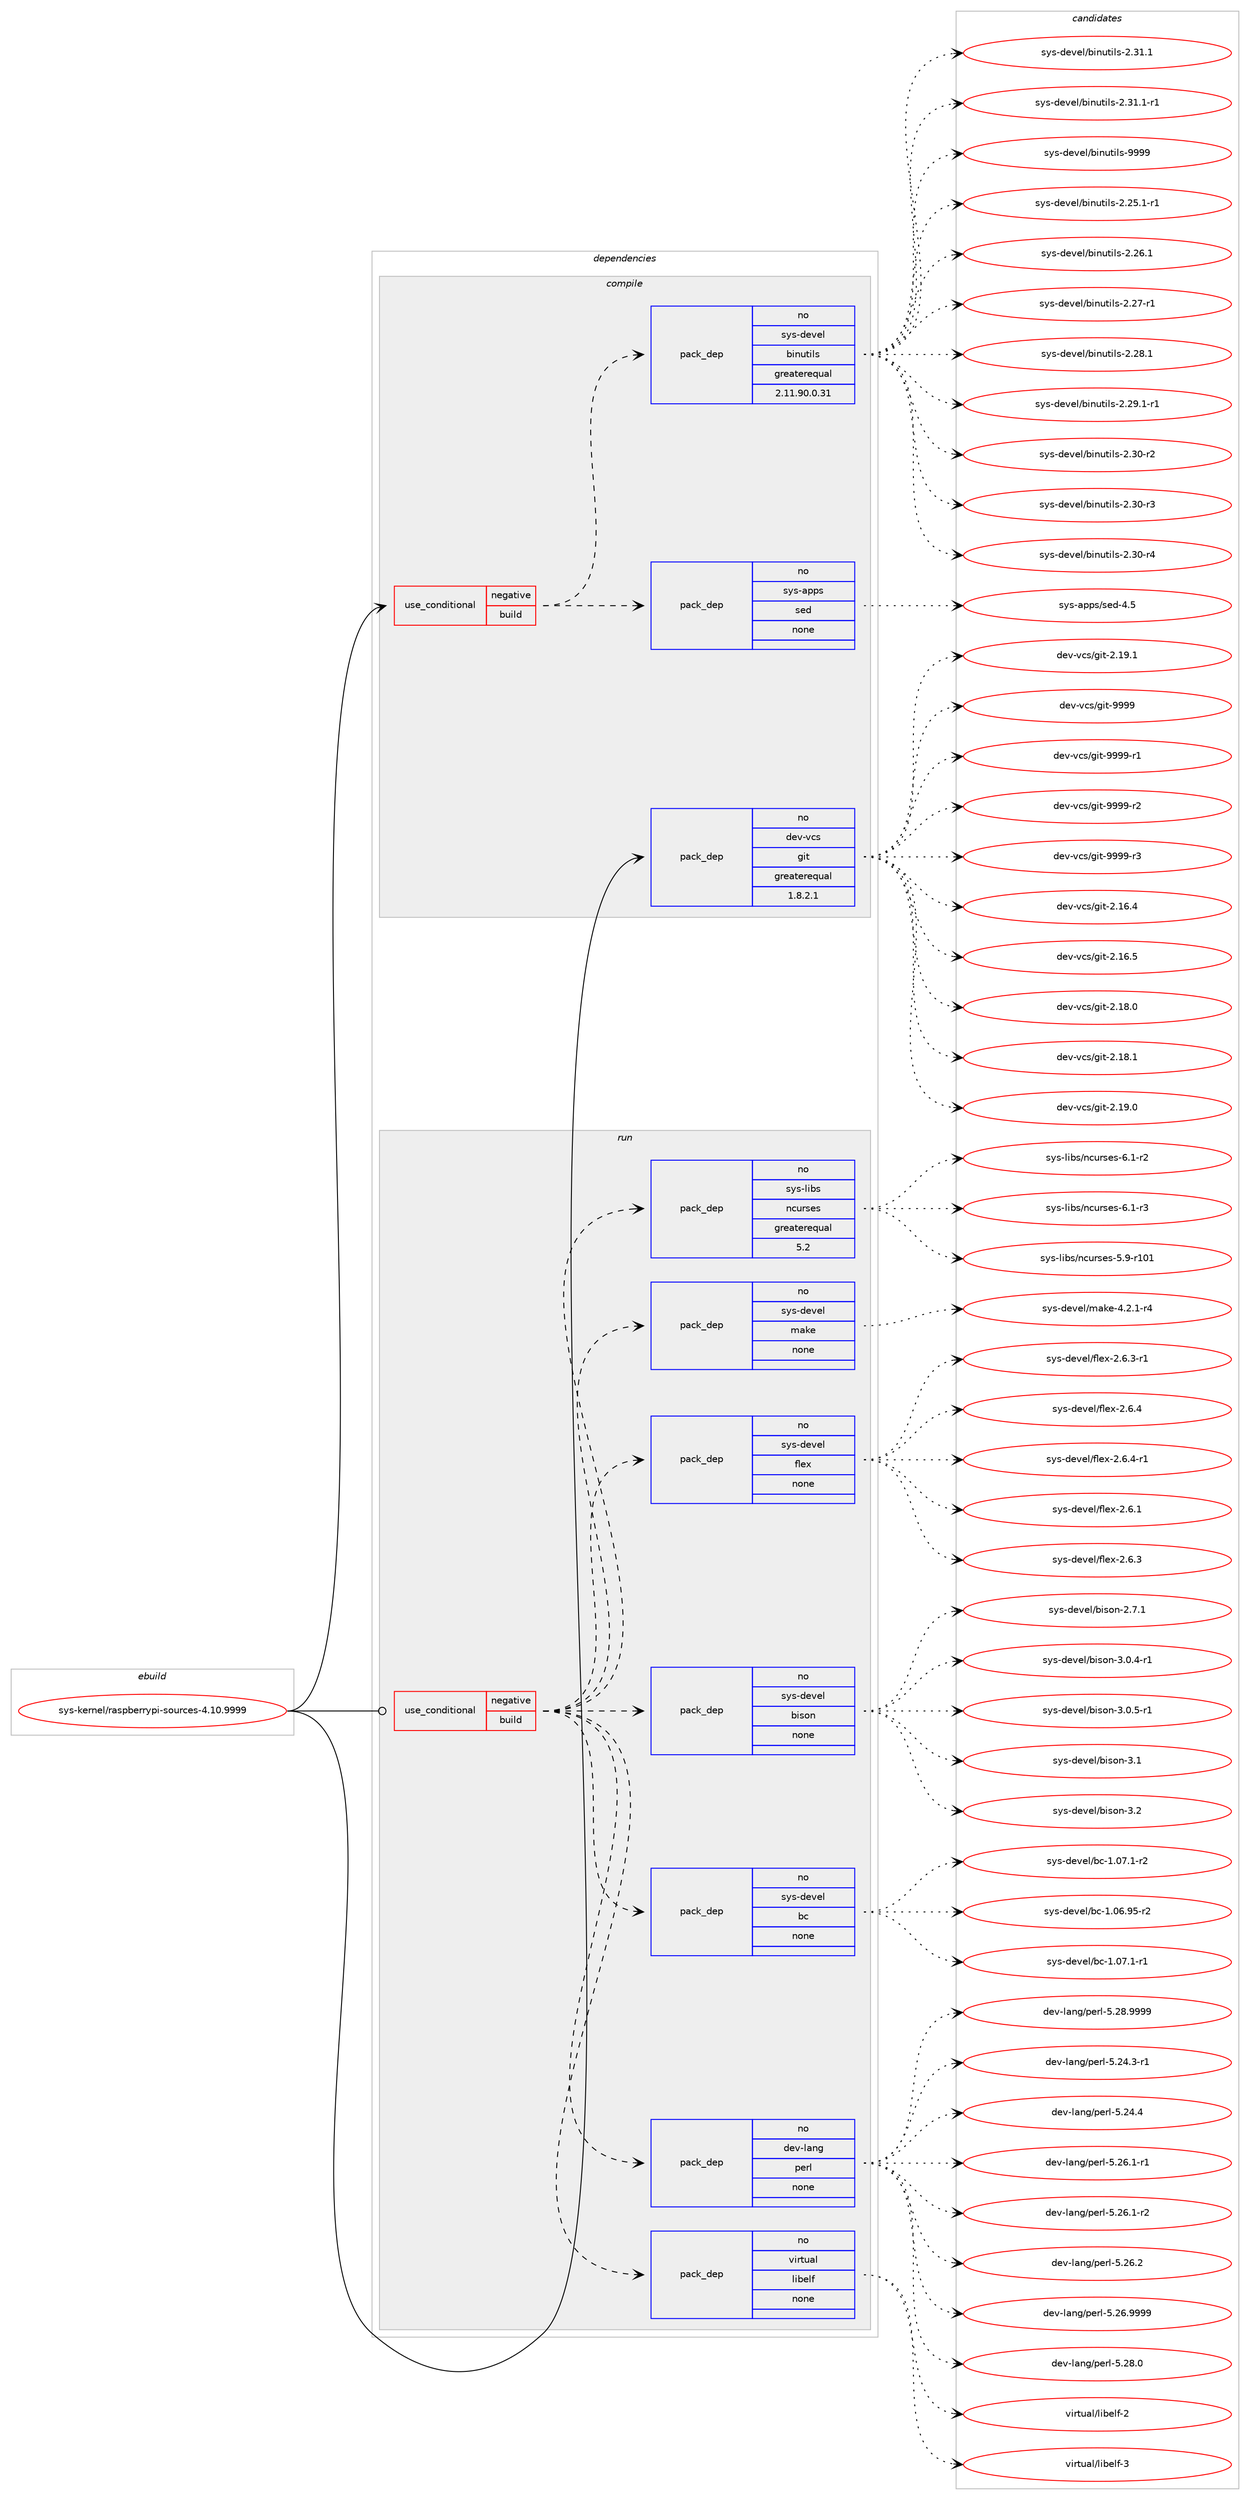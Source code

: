 digraph prolog {

# *************
# Graph options
# *************

newrank=true;
concentrate=true;
compound=true;
graph [rankdir=LR,fontname=Helvetica,fontsize=10,ranksep=1.5];#, ranksep=2.5, nodesep=0.2];
edge  [arrowhead=vee];
node  [fontname=Helvetica,fontsize=10];

# **********
# The ebuild
# **********

subgraph cluster_leftcol {
color=gray;
rank=same;
label=<<i>ebuild</i>>;
id [label="sys-kernel/raspberrypi-sources-4.10.9999", color=red, width=4, href="../sys-kernel/raspberrypi-sources-4.10.9999.svg"];
}

# ****************
# The dependencies
# ****************

subgraph cluster_midcol {
color=gray;
label=<<i>dependencies</i>>;
subgraph cluster_compile {
fillcolor="#eeeeee";
style=filled;
label=<<i>compile</i>>;
subgraph cond1463 {
dependency8365 [label=<<TABLE BORDER="0" CELLBORDER="1" CELLSPACING="0" CELLPADDING="4"><TR><TD ROWSPAN="3" CELLPADDING="10">use_conditional</TD></TR><TR><TD>negative</TD></TR><TR><TD>build</TD></TR></TABLE>>, shape=none, color=red];
subgraph pack6701 {
dependency8366 [label=<<TABLE BORDER="0" CELLBORDER="1" CELLSPACING="0" CELLPADDING="4" WIDTH="220"><TR><TD ROWSPAN="6" CELLPADDING="30">pack_dep</TD></TR><TR><TD WIDTH="110">no</TD></TR><TR><TD>sys-apps</TD></TR><TR><TD>sed</TD></TR><TR><TD>none</TD></TR><TR><TD></TD></TR></TABLE>>, shape=none, color=blue];
}
dependency8365:e -> dependency8366:w [weight=20,style="dashed",arrowhead="vee"];
subgraph pack6702 {
dependency8367 [label=<<TABLE BORDER="0" CELLBORDER="1" CELLSPACING="0" CELLPADDING="4" WIDTH="220"><TR><TD ROWSPAN="6" CELLPADDING="30">pack_dep</TD></TR><TR><TD WIDTH="110">no</TD></TR><TR><TD>sys-devel</TD></TR><TR><TD>binutils</TD></TR><TR><TD>greaterequal</TD></TR><TR><TD>2.11.90.0.31</TD></TR></TABLE>>, shape=none, color=blue];
}
dependency8365:e -> dependency8367:w [weight=20,style="dashed",arrowhead="vee"];
}
id:e -> dependency8365:w [weight=20,style="solid",arrowhead="vee"];
subgraph pack6703 {
dependency8368 [label=<<TABLE BORDER="0" CELLBORDER="1" CELLSPACING="0" CELLPADDING="4" WIDTH="220"><TR><TD ROWSPAN="6" CELLPADDING="30">pack_dep</TD></TR><TR><TD WIDTH="110">no</TD></TR><TR><TD>dev-vcs</TD></TR><TR><TD>git</TD></TR><TR><TD>greaterequal</TD></TR><TR><TD>1.8.2.1</TD></TR></TABLE>>, shape=none, color=blue];
}
id:e -> dependency8368:w [weight=20,style="solid",arrowhead="vee"];
}
subgraph cluster_compileandrun {
fillcolor="#eeeeee";
style=filled;
label=<<i>compile and run</i>>;
}
subgraph cluster_run {
fillcolor="#eeeeee";
style=filled;
label=<<i>run</i>>;
subgraph cond1464 {
dependency8369 [label=<<TABLE BORDER="0" CELLBORDER="1" CELLSPACING="0" CELLPADDING="4"><TR><TD ROWSPAN="3" CELLPADDING="10">use_conditional</TD></TR><TR><TD>negative</TD></TR><TR><TD>build</TD></TR></TABLE>>, shape=none, color=red];
subgraph pack6704 {
dependency8370 [label=<<TABLE BORDER="0" CELLBORDER="1" CELLSPACING="0" CELLPADDING="4" WIDTH="220"><TR><TD ROWSPAN="6" CELLPADDING="30">pack_dep</TD></TR><TR><TD WIDTH="110">no</TD></TR><TR><TD>dev-lang</TD></TR><TR><TD>perl</TD></TR><TR><TD>none</TD></TR><TR><TD></TD></TR></TABLE>>, shape=none, color=blue];
}
dependency8369:e -> dependency8370:w [weight=20,style="dashed",arrowhead="vee"];
subgraph pack6705 {
dependency8371 [label=<<TABLE BORDER="0" CELLBORDER="1" CELLSPACING="0" CELLPADDING="4" WIDTH="220"><TR><TD ROWSPAN="6" CELLPADDING="30">pack_dep</TD></TR><TR><TD WIDTH="110">no</TD></TR><TR><TD>sys-devel</TD></TR><TR><TD>bc</TD></TR><TR><TD>none</TD></TR><TR><TD></TD></TR></TABLE>>, shape=none, color=blue];
}
dependency8369:e -> dependency8371:w [weight=20,style="dashed",arrowhead="vee"];
subgraph pack6706 {
dependency8372 [label=<<TABLE BORDER="0" CELLBORDER="1" CELLSPACING="0" CELLPADDING="4" WIDTH="220"><TR><TD ROWSPAN="6" CELLPADDING="30">pack_dep</TD></TR><TR><TD WIDTH="110">no</TD></TR><TR><TD>sys-devel</TD></TR><TR><TD>bison</TD></TR><TR><TD>none</TD></TR><TR><TD></TD></TR></TABLE>>, shape=none, color=blue];
}
dependency8369:e -> dependency8372:w [weight=20,style="dashed",arrowhead="vee"];
subgraph pack6707 {
dependency8373 [label=<<TABLE BORDER="0" CELLBORDER="1" CELLSPACING="0" CELLPADDING="4" WIDTH="220"><TR><TD ROWSPAN="6" CELLPADDING="30">pack_dep</TD></TR><TR><TD WIDTH="110">no</TD></TR><TR><TD>sys-devel</TD></TR><TR><TD>flex</TD></TR><TR><TD>none</TD></TR><TR><TD></TD></TR></TABLE>>, shape=none, color=blue];
}
dependency8369:e -> dependency8373:w [weight=20,style="dashed",arrowhead="vee"];
subgraph pack6708 {
dependency8374 [label=<<TABLE BORDER="0" CELLBORDER="1" CELLSPACING="0" CELLPADDING="4" WIDTH="220"><TR><TD ROWSPAN="6" CELLPADDING="30">pack_dep</TD></TR><TR><TD WIDTH="110">no</TD></TR><TR><TD>sys-devel</TD></TR><TR><TD>make</TD></TR><TR><TD>none</TD></TR><TR><TD></TD></TR></TABLE>>, shape=none, color=blue];
}
dependency8369:e -> dependency8374:w [weight=20,style="dashed",arrowhead="vee"];
subgraph pack6709 {
dependency8375 [label=<<TABLE BORDER="0" CELLBORDER="1" CELLSPACING="0" CELLPADDING="4" WIDTH="220"><TR><TD ROWSPAN="6" CELLPADDING="30">pack_dep</TD></TR><TR><TD WIDTH="110">no</TD></TR><TR><TD>sys-libs</TD></TR><TR><TD>ncurses</TD></TR><TR><TD>greaterequal</TD></TR><TR><TD>5.2</TD></TR></TABLE>>, shape=none, color=blue];
}
dependency8369:e -> dependency8375:w [weight=20,style="dashed",arrowhead="vee"];
subgraph pack6710 {
dependency8376 [label=<<TABLE BORDER="0" CELLBORDER="1" CELLSPACING="0" CELLPADDING="4" WIDTH="220"><TR><TD ROWSPAN="6" CELLPADDING="30">pack_dep</TD></TR><TR><TD WIDTH="110">no</TD></TR><TR><TD>virtual</TD></TR><TR><TD>libelf</TD></TR><TR><TD>none</TD></TR><TR><TD></TD></TR></TABLE>>, shape=none, color=blue];
}
dependency8369:e -> dependency8376:w [weight=20,style="dashed",arrowhead="vee"];
}
id:e -> dependency8369:w [weight=20,style="solid",arrowhead="odot"];
}
}

# **************
# The candidates
# **************

subgraph cluster_choices {
rank=same;
color=gray;
label=<<i>candidates</i>>;

subgraph choice6701 {
color=black;
nodesep=1;
choice11512111545971121121154711510110045524653 [label="sys-apps/sed-4.5", color=red, width=4,href="../sys-apps/sed-4.5.svg"];
dependency8366:e -> choice11512111545971121121154711510110045524653:w [style=dotted,weight="100"];
}
subgraph choice6702 {
color=black;
nodesep=1;
choice115121115451001011181011084798105110117116105108115455046505346494511449 [label="sys-devel/binutils-2.25.1-r1", color=red, width=4,href="../sys-devel/binutils-2.25.1-r1.svg"];
choice11512111545100101118101108479810511011711610510811545504650544649 [label="sys-devel/binutils-2.26.1", color=red, width=4,href="../sys-devel/binutils-2.26.1.svg"];
choice11512111545100101118101108479810511011711610510811545504650554511449 [label="sys-devel/binutils-2.27-r1", color=red, width=4,href="../sys-devel/binutils-2.27-r1.svg"];
choice11512111545100101118101108479810511011711610510811545504650564649 [label="sys-devel/binutils-2.28.1", color=red, width=4,href="../sys-devel/binutils-2.28.1.svg"];
choice115121115451001011181011084798105110117116105108115455046505746494511449 [label="sys-devel/binutils-2.29.1-r1", color=red, width=4,href="../sys-devel/binutils-2.29.1-r1.svg"];
choice11512111545100101118101108479810511011711610510811545504651484511450 [label="sys-devel/binutils-2.30-r2", color=red, width=4,href="../sys-devel/binutils-2.30-r2.svg"];
choice11512111545100101118101108479810511011711610510811545504651484511451 [label="sys-devel/binutils-2.30-r3", color=red, width=4,href="../sys-devel/binutils-2.30-r3.svg"];
choice11512111545100101118101108479810511011711610510811545504651484511452 [label="sys-devel/binutils-2.30-r4", color=red, width=4,href="../sys-devel/binutils-2.30-r4.svg"];
choice11512111545100101118101108479810511011711610510811545504651494649 [label="sys-devel/binutils-2.31.1", color=red, width=4,href="../sys-devel/binutils-2.31.1.svg"];
choice115121115451001011181011084798105110117116105108115455046514946494511449 [label="sys-devel/binutils-2.31.1-r1", color=red, width=4,href="../sys-devel/binutils-2.31.1-r1.svg"];
choice1151211154510010111810110847981051101171161051081154557575757 [label="sys-devel/binutils-9999", color=red, width=4,href="../sys-devel/binutils-9999.svg"];
dependency8367:e -> choice115121115451001011181011084798105110117116105108115455046505346494511449:w [style=dotted,weight="100"];
dependency8367:e -> choice11512111545100101118101108479810511011711610510811545504650544649:w [style=dotted,weight="100"];
dependency8367:e -> choice11512111545100101118101108479810511011711610510811545504650554511449:w [style=dotted,weight="100"];
dependency8367:e -> choice11512111545100101118101108479810511011711610510811545504650564649:w [style=dotted,weight="100"];
dependency8367:e -> choice115121115451001011181011084798105110117116105108115455046505746494511449:w [style=dotted,weight="100"];
dependency8367:e -> choice11512111545100101118101108479810511011711610510811545504651484511450:w [style=dotted,weight="100"];
dependency8367:e -> choice11512111545100101118101108479810511011711610510811545504651484511451:w [style=dotted,weight="100"];
dependency8367:e -> choice11512111545100101118101108479810511011711610510811545504651484511452:w [style=dotted,weight="100"];
dependency8367:e -> choice11512111545100101118101108479810511011711610510811545504651494649:w [style=dotted,weight="100"];
dependency8367:e -> choice115121115451001011181011084798105110117116105108115455046514946494511449:w [style=dotted,weight="100"];
dependency8367:e -> choice1151211154510010111810110847981051101171161051081154557575757:w [style=dotted,weight="100"];
}
subgraph choice6703 {
color=black;
nodesep=1;
choice10010111845118991154710310511645504649544652 [label="dev-vcs/git-2.16.4", color=red, width=4,href="../dev-vcs/git-2.16.4.svg"];
choice10010111845118991154710310511645504649544653 [label="dev-vcs/git-2.16.5", color=red, width=4,href="../dev-vcs/git-2.16.5.svg"];
choice10010111845118991154710310511645504649564648 [label="dev-vcs/git-2.18.0", color=red, width=4,href="../dev-vcs/git-2.18.0.svg"];
choice10010111845118991154710310511645504649564649 [label="dev-vcs/git-2.18.1", color=red, width=4,href="../dev-vcs/git-2.18.1.svg"];
choice10010111845118991154710310511645504649574648 [label="dev-vcs/git-2.19.0", color=red, width=4,href="../dev-vcs/git-2.19.0.svg"];
choice10010111845118991154710310511645504649574649 [label="dev-vcs/git-2.19.1", color=red, width=4,href="../dev-vcs/git-2.19.1.svg"];
choice1001011184511899115471031051164557575757 [label="dev-vcs/git-9999", color=red, width=4,href="../dev-vcs/git-9999.svg"];
choice10010111845118991154710310511645575757574511449 [label="dev-vcs/git-9999-r1", color=red, width=4,href="../dev-vcs/git-9999-r1.svg"];
choice10010111845118991154710310511645575757574511450 [label="dev-vcs/git-9999-r2", color=red, width=4,href="../dev-vcs/git-9999-r2.svg"];
choice10010111845118991154710310511645575757574511451 [label="dev-vcs/git-9999-r3", color=red, width=4,href="../dev-vcs/git-9999-r3.svg"];
dependency8368:e -> choice10010111845118991154710310511645504649544652:w [style=dotted,weight="100"];
dependency8368:e -> choice10010111845118991154710310511645504649544653:w [style=dotted,weight="100"];
dependency8368:e -> choice10010111845118991154710310511645504649564648:w [style=dotted,weight="100"];
dependency8368:e -> choice10010111845118991154710310511645504649564649:w [style=dotted,weight="100"];
dependency8368:e -> choice10010111845118991154710310511645504649574648:w [style=dotted,weight="100"];
dependency8368:e -> choice10010111845118991154710310511645504649574649:w [style=dotted,weight="100"];
dependency8368:e -> choice1001011184511899115471031051164557575757:w [style=dotted,weight="100"];
dependency8368:e -> choice10010111845118991154710310511645575757574511449:w [style=dotted,weight="100"];
dependency8368:e -> choice10010111845118991154710310511645575757574511450:w [style=dotted,weight="100"];
dependency8368:e -> choice10010111845118991154710310511645575757574511451:w [style=dotted,weight="100"];
}
subgraph choice6704 {
color=black;
nodesep=1;
choice100101118451089711010347112101114108455346505246514511449 [label="dev-lang/perl-5.24.3-r1", color=red, width=4,href="../dev-lang/perl-5.24.3-r1.svg"];
choice10010111845108971101034711210111410845534650524652 [label="dev-lang/perl-5.24.4", color=red, width=4,href="../dev-lang/perl-5.24.4.svg"];
choice100101118451089711010347112101114108455346505446494511449 [label="dev-lang/perl-5.26.1-r1", color=red, width=4,href="../dev-lang/perl-5.26.1-r1.svg"];
choice100101118451089711010347112101114108455346505446494511450 [label="dev-lang/perl-5.26.1-r2", color=red, width=4,href="../dev-lang/perl-5.26.1-r2.svg"];
choice10010111845108971101034711210111410845534650544650 [label="dev-lang/perl-5.26.2", color=red, width=4,href="../dev-lang/perl-5.26.2.svg"];
choice10010111845108971101034711210111410845534650544657575757 [label="dev-lang/perl-5.26.9999", color=red, width=4,href="../dev-lang/perl-5.26.9999.svg"];
choice10010111845108971101034711210111410845534650564648 [label="dev-lang/perl-5.28.0", color=red, width=4,href="../dev-lang/perl-5.28.0.svg"];
choice10010111845108971101034711210111410845534650564657575757 [label="dev-lang/perl-5.28.9999", color=red, width=4,href="../dev-lang/perl-5.28.9999.svg"];
dependency8370:e -> choice100101118451089711010347112101114108455346505246514511449:w [style=dotted,weight="100"];
dependency8370:e -> choice10010111845108971101034711210111410845534650524652:w [style=dotted,weight="100"];
dependency8370:e -> choice100101118451089711010347112101114108455346505446494511449:w [style=dotted,weight="100"];
dependency8370:e -> choice100101118451089711010347112101114108455346505446494511450:w [style=dotted,weight="100"];
dependency8370:e -> choice10010111845108971101034711210111410845534650544650:w [style=dotted,weight="100"];
dependency8370:e -> choice10010111845108971101034711210111410845534650544657575757:w [style=dotted,weight="100"];
dependency8370:e -> choice10010111845108971101034711210111410845534650564648:w [style=dotted,weight="100"];
dependency8370:e -> choice10010111845108971101034711210111410845534650564657575757:w [style=dotted,weight="100"];
}
subgraph choice6705 {
color=black;
nodesep=1;
choice1151211154510010111810110847989945494648544657534511450 [label="sys-devel/bc-1.06.95-r2", color=red, width=4,href="../sys-devel/bc-1.06.95-r2.svg"];
choice11512111545100101118101108479899454946485546494511449 [label="sys-devel/bc-1.07.1-r1", color=red, width=4,href="../sys-devel/bc-1.07.1-r1.svg"];
choice11512111545100101118101108479899454946485546494511450 [label="sys-devel/bc-1.07.1-r2", color=red, width=4,href="../sys-devel/bc-1.07.1-r2.svg"];
dependency8371:e -> choice1151211154510010111810110847989945494648544657534511450:w [style=dotted,weight="100"];
dependency8371:e -> choice11512111545100101118101108479899454946485546494511449:w [style=dotted,weight="100"];
dependency8371:e -> choice11512111545100101118101108479899454946485546494511450:w [style=dotted,weight="100"];
}
subgraph choice6706 {
color=black;
nodesep=1;
choice115121115451001011181011084798105115111110455046554649 [label="sys-devel/bison-2.7.1", color=red, width=4,href="../sys-devel/bison-2.7.1.svg"];
choice1151211154510010111810110847981051151111104551464846524511449 [label="sys-devel/bison-3.0.4-r1", color=red, width=4,href="../sys-devel/bison-3.0.4-r1.svg"];
choice1151211154510010111810110847981051151111104551464846534511449 [label="sys-devel/bison-3.0.5-r1", color=red, width=4,href="../sys-devel/bison-3.0.5-r1.svg"];
choice11512111545100101118101108479810511511111045514649 [label="sys-devel/bison-3.1", color=red, width=4,href="../sys-devel/bison-3.1.svg"];
choice11512111545100101118101108479810511511111045514650 [label="sys-devel/bison-3.2", color=red, width=4,href="../sys-devel/bison-3.2.svg"];
dependency8372:e -> choice115121115451001011181011084798105115111110455046554649:w [style=dotted,weight="100"];
dependency8372:e -> choice1151211154510010111810110847981051151111104551464846524511449:w [style=dotted,weight="100"];
dependency8372:e -> choice1151211154510010111810110847981051151111104551464846534511449:w [style=dotted,weight="100"];
dependency8372:e -> choice11512111545100101118101108479810511511111045514649:w [style=dotted,weight="100"];
dependency8372:e -> choice11512111545100101118101108479810511511111045514650:w [style=dotted,weight="100"];
}
subgraph choice6707 {
color=black;
nodesep=1;
choice1151211154510010111810110847102108101120455046544649 [label="sys-devel/flex-2.6.1", color=red, width=4,href="../sys-devel/flex-2.6.1.svg"];
choice1151211154510010111810110847102108101120455046544651 [label="sys-devel/flex-2.6.3", color=red, width=4,href="../sys-devel/flex-2.6.3.svg"];
choice11512111545100101118101108471021081011204550465446514511449 [label="sys-devel/flex-2.6.3-r1", color=red, width=4,href="../sys-devel/flex-2.6.3-r1.svg"];
choice1151211154510010111810110847102108101120455046544652 [label="sys-devel/flex-2.6.4", color=red, width=4,href="../sys-devel/flex-2.6.4.svg"];
choice11512111545100101118101108471021081011204550465446524511449 [label="sys-devel/flex-2.6.4-r1", color=red, width=4,href="../sys-devel/flex-2.6.4-r1.svg"];
dependency8373:e -> choice1151211154510010111810110847102108101120455046544649:w [style=dotted,weight="100"];
dependency8373:e -> choice1151211154510010111810110847102108101120455046544651:w [style=dotted,weight="100"];
dependency8373:e -> choice11512111545100101118101108471021081011204550465446514511449:w [style=dotted,weight="100"];
dependency8373:e -> choice1151211154510010111810110847102108101120455046544652:w [style=dotted,weight="100"];
dependency8373:e -> choice11512111545100101118101108471021081011204550465446524511449:w [style=dotted,weight="100"];
}
subgraph choice6708 {
color=black;
nodesep=1;
choice1151211154510010111810110847109971071014552465046494511452 [label="sys-devel/make-4.2.1-r4", color=red, width=4,href="../sys-devel/make-4.2.1-r4.svg"];
dependency8374:e -> choice1151211154510010111810110847109971071014552465046494511452:w [style=dotted,weight="100"];
}
subgraph choice6709 {
color=black;
nodesep=1;
choice115121115451081059811547110991171141151011154553465745114494849 [label="sys-libs/ncurses-5.9-r101", color=red, width=4,href="../sys-libs/ncurses-5.9-r101.svg"];
choice11512111545108105981154711099117114115101115455446494511450 [label="sys-libs/ncurses-6.1-r2", color=red, width=4,href="../sys-libs/ncurses-6.1-r2.svg"];
choice11512111545108105981154711099117114115101115455446494511451 [label="sys-libs/ncurses-6.1-r3", color=red, width=4,href="../sys-libs/ncurses-6.1-r3.svg"];
dependency8375:e -> choice115121115451081059811547110991171141151011154553465745114494849:w [style=dotted,weight="100"];
dependency8375:e -> choice11512111545108105981154711099117114115101115455446494511450:w [style=dotted,weight="100"];
dependency8375:e -> choice11512111545108105981154711099117114115101115455446494511451:w [style=dotted,weight="100"];
}
subgraph choice6710 {
color=black;
nodesep=1;
choice1181051141161179710847108105981011081024550 [label="virtual/libelf-2", color=red, width=4,href="../virtual/libelf-2.svg"];
choice1181051141161179710847108105981011081024551 [label="virtual/libelf-3", color=red, width=4,href="../virtual/libelf-3.svg"];
dependency8376:e -> choice1181051141161179710847108105981011081024550:w [style=dotted,weight="100"];
dependency8376:e -> choice1181051141161179710847108105981011081024551:w [style=dotted,weight="100"];
}
}

}
